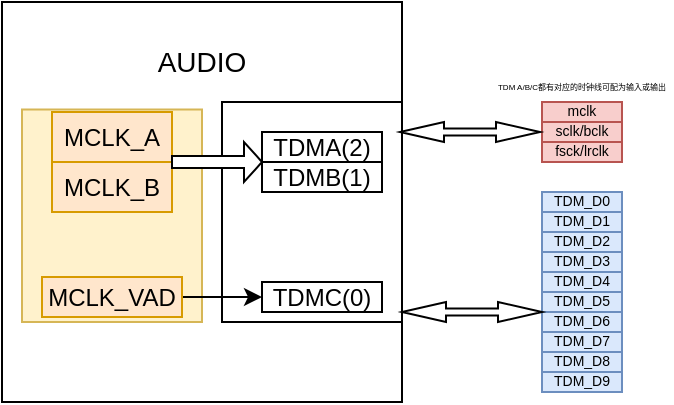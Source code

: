 <mxfile version="24.6.5" type="github">
  <diagram name="第 1 页" id="balPf9-gQRZTRcDFr3VB">
    <mxGraphModel dx="1040" dy="583" grid="1" gridSize="10" guides="1" tooltips="1" connect="1" arrows="1" fold="1" page="1" pageScale="1" pageWidth="827" pageHeight="1169" math="0" shadow="0">
      <root>
        <mxCell id="0" />
        <mxCell id="1" parent="0" />
        <mxCell id="uWTGyWkujZBzGQfHW1x2-1" value="" style="whiteSpace=wrap;html=1;aspect=fixed;" vertex="1" parent="1">
          <mxGeometry x="180" y="220" width="200" height="200" as="geometry" />
        </mxCell>
        <mxCell id="uWTGyWkujZBzGQfHW1x2-4" value="" style="rounded=0;whiteSpace=wrap;html=1;" vertex="1" parent="1">
          <mxGeometry x="290" y="270" width="90" height="110" as="geometry" />
        </mxCell>
        <mxCell id="uWTGyWkujZBzGQfHW1x2-5" value="TDMA(2)" style="rounded=0;whiteSpace=wrap;html=1;" vertex="1" parent="1">
          <mxGeometry x="310" y="285" width="60" height="15" as="geometry" />
        </mxCell>
        <mxCell id="uWTGyWkujZBzGQfHW1x2-6" value="TDMB(1)" style="rounded=0;whiteSpace=wrap;html=1;" vertex="1" parent="1">
          <mxGeometry x="310" y="300" width="60" height="15" as="geometry" />
        </mxCell>
        <mxCell id="uWTGyWkujZBzGQfHW1x2-7" value="TDMC(0)" style="rounded=0;whiteSpace=wrap;html=1;" vertex="1" parent="1">
          <mxGeometry x="310" y="360" width="60" height="15" as="geometry" />
        </mxCell>
        <mxCell id="uWTGyWkujZBzGQfHW1x2-8" value="TDM_D0" style="rounded=0;whiteSpace=wrap;html=1;fontSize=7;fillColor=#dae8fc;strokeColor=#6c8ebf;" vertex="1" parent="1">
          <mxGeometry x="450" y="315" width="40" height="10" as="geometry" />
        </mxCell>
        <mxCell id="uWTGyWkujZBzGQfHW1x2-14" value="TDM_D1" style="rounded=0;whiteSpace=wrap;html=1;fontSize=7;fillColor=#dae8fc;strokeColor=#6c8ebf;" vertex="1" parent="1">
          <mxGeometry x="450" y="325" width="40" height="10" as="geometry" />
        </mxCell>
        <mxCell id="uWTGyWkujZBzGQfHW1x2-15" value="TDM_D2" style="rounded=0;whiteSpace=wrap;html=1;fontSize=7;fillColor=#dae8fc;strokeColor=#6c8ebf;" vertex="1" parent="1">
          <mxGeometry x="450" y="335" width="40" height="10" as="geometry" />
        </mxCell>
        <mxCell id="uWTGyWkujZBzGQfHW1x2-16" value="TDM_D3" style="rounded=0;whiteSpace=wrap;html=1;fontSize=7;fillColor=#dae8fc;strokeColor=#6c8ebf;" vertex="1" parent="1">
          <mxGeometry x="450" y="345" width="40" height="10" as="geometry" />
        </mxCell>
        <mxCell id="uWTGyWkujZBzGQfHW1x2-17" value="TDM_D4" style="rounded=0;whiteSpace=wrap;html=1;fontSize=7;fillColor=#dae8fc;strokeColor=#6c8ebf;" vertex="1" parent="1">
          <mxGeometry x="450" y="355" width="40" height="10" as="geometry" />
        </mxCell>
        <mxCell id="uWTGyWkujZBzGQfHW1x2-18" value="TDM_D5" style="rounded=0;whiteSpace=wrap;html=1;fontSize=7;fillColor=#dae8fc;strokeColor=#6c8ebf;" vertex="1" parent="1">
          <mxGeometry x="450" y="365" width="40" height="10" as="geometry" />
        </mxCell>
        <mxCell id="uWTGyWkujZBzGQfHW1x2-19" value="TDM_D6" style="rounded=0;whiteSpace=wrap;html=1;fontSize=7;fillColor=#dae8fc;strokeColor=#6c8ebf;" vertex="1" parent="1">
          <mxGeometry x="450" y="375" width="40" height="10" as="geometry" />
        </mxCell>
        <mxCell id="uWTGyWkujZBzGQfHW1x2-20" value="TDM_D7" style="rounded=0;whiteSpace=wrap;html=1;fontSize=7;fillColor=#dae8fc;strokeColor=#6c8ebf;" vertex="1" parent="1">
          <mxGeometry x="450" y="385" width="40" height="10" as="geometry" />
        </mxCell>
        <mxCell id="uWTGyWkujZBzGQfHW1x2-21" value="TDM_D8" style="rounded=0;whiteSpace=wrap;html=1;fontSize=7;fillColor=#dae8fc;strokeColor=#6c8ebf;" vertex="1" parent="1">
          <mxGeometry x="450" y="395" width="40" height="10" as="geometry" />
        </mxCell>
        <mxCell id="uWTGyWkujZBzGQfHW1x2-22" value="TDM_D9" style="rounded=0;whiteSpace=wrap;html=1;fontSize=7;fillColor=#dae8fc;strokeColor=#6c8ebf;" vertex="1" parent="1">
          <mxGeometry x="450" y="405" width="40" height="10" as="geometry" />
        </mxCell>
        <mxCell id="uWTGyWkujZBzGQfHW1x2-23" value="" style="html=1;shadow=0;dashed=0;align=center;verticalAlign=middle;shape=mxgraph.arrows2.twoWayArrow;dy=0.65;dx=22;" vertex="1" parent="1">
          <mxGeometry x="380" y="370" width="70" height="10" as="geometry" />
        </mxCell>
        <mxCell id="uWTGyWkujZBzGQfHW1x2-24" value="mclk" style="rounded=0;whiteSpace=wrap;html=1;fontSize=7;fillColor=#f8cecc;strokeColor=#b85450;" vertex="1" parent="1">
          <mxGeometry x="450" y="270" width="40" height="10" as="geometry" />
        </mxCell>
        <mxCell id="uWTGyWkujZBzGQfHW1x2-25" value="sclk/bclk" style="rounded=0;whiteSpace=wrap;html=1;fontSize=7;fillColor=#f8cecc;strokeColor=#b85450;" vertex="1" parent="1">
          <mxGeometry x="450" y="280" width="40" height="10" as="geometry" />
        </mxCell>
        <mxCell id="uWTGyWkujZBzGQfHW1x2-26" value="fsck/lrclk" style="rounded=0;whiteSpace=wrap;html=1;fontSize=7;fillColor=#f8cecc;strokeColor=#b85450;" vertex="1" parent="1">
          <mxGeometry x="450" y="290" width="40" height="10" as="geometry" />
        </mxCell>
        <mxCell id="uWTGyWkujZBzGQfHW1x2-32" value="" style="html=1;shadow=0;dashed=0;align=center;verticalAlign=middle;shape=mxgraph.arrows2.twoWayArrow;dy=0.65;dx=22;" vertex="1" parent="1">
          <mxGeometry x="379" y="280" width="70" height="10" as="geometry" />
        </mxCell>
        <mxCell id="uWTGyWkujZBzGQfHW1x2-34" value="&lt;span style=&quot;text-align: left; text-wrap: nowrap; background-color: initial; font-size: 4px;&quot;&gt;TDM A/B/C都有对应的时钟线&lt;/span&gt;&lt;span style=&quot;text-align: left; text-wrap: nowrap; background-color: initial; font-size: 4px;&quot;&gt;可配为输入或输出&lt;/span&gt;" style="text;html=1;align=center;verticalAlign=middle;whiteSpace=wrap;rounded=0;" vertex="1" parent="1">
          <mxGeometry x="425" y="250" width="90" height="20" as="geometry" />
        </mxCell>
        <mxCell id="uWTGyWkujZBzGQfHW1x2-41" value="" style="rounded=0;whiteSpace=wrap;html=1;fillColor=#fff2cc;strokeColor=#d6b656;" vertex="1" parent="1">
          <mxGeometry x="190" y="273.75" width="90" height="106.25" as="geometry" />
        </mxCell>
        <mxCell id="uWTGyWkujZBzGQfHW1x2-37" value="MCLK_A" style="rounded=0;whiteSpace=wrap;html=1;fillColor=#ffe6cc;strokeColor=#d79b00;" vertex="1" parent="1">
          <mxGeometry x="205" y="275" width="60" height="25" as="geometry" />
        </mxCell>
        <mxCell id="uWTGyWkujZBzGQfHW1x2-39" value="MCLK_B" style="rounded=0;whiteSpace=wrap;html=1;fillColor=#ffe6cc;strokeColor=#d79b00;" vertex="1" parent="1">
          <mxGeometry x="205" y="300" width="60" height="25" as="geometry" />
        </mxCell>
        <mxCell id="uWTGyWkujZBzGQfHW1x2-42" style="edgeStyle=orthogonalEdgeStyle;rounded=0;orthogonalLoop=1;jettySize=auto;html=1;entryX=0;entryY=0.5;entryDx=0;entryDy=0;" edge="1" parent="1" source="uWTGyWkujZBzGQfHW1x2-40" target="uWTGyWkujZBzGQfHW1x2-7">
          <mxGeometry relative="1" as="geometry" />
        </mxCell>
        <mxCell id="uWTGyWkujZBzGQfHW1x2-40" value="MCLK_VAD" style="rounded=0;whiteSpace=wrap;html=1;fillColor=#ffe6cc;strokeColor=#d79b00;" vertex="1" parent="1">
          <mxGeometry x="200" y="357.5" width="70" height="20" as="geometry" />
        </mxCell>
        <mxCell id="uWTGyWkujZBzGQfHW1x2-44" value="" style="shape=singleArrow;whiteSpace=wrap;html=1;" vertex="1" parent="1">
          <mxGeometry x="265" y="290" width="45" height="20" as="geometry" />
        </mxCell>
        <mxCell id="uWTGyWkujZBzGQfHW1x2-45" value="&lt;div style=&quot;text-align: left;&quot;&gt;&lt;span style=&quot;background-color: initial; text-wrap: nowrap;&quot;&gt;&lt;font style=&quot;font-size: 14px;&quot;&gt;AUDIO&lt;/font&gt;&lt;/span&gt;&lt;/div&gt;" style="text;html=1;align=center;verticalAlign=middle;whiteSpace=wrap;rounded=0;" vertex="1" parent="1">
          <mxGeometry x="235" y="240" width="90" height="20" as="geometry" />
        </mxCell>
      </root>
    </mxGraphModel>
  </diagram>
</mxfile>
